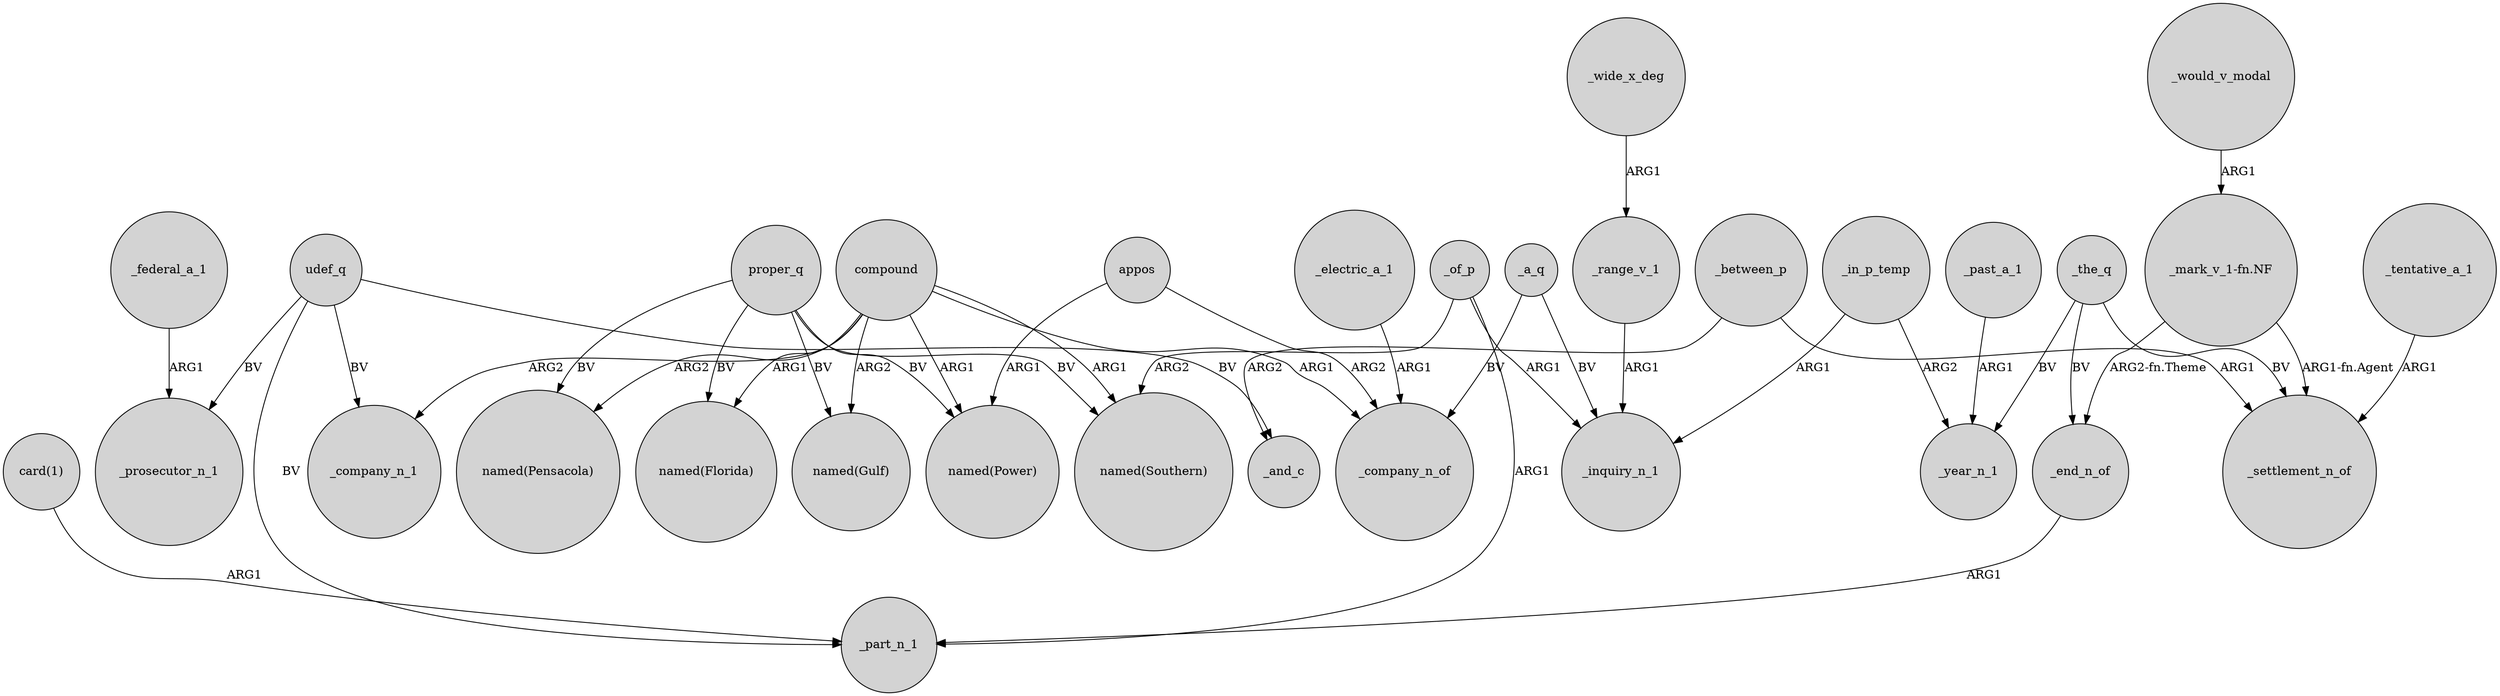 digraph {
	node [shape=circle style=filled]
	"card(1)" -> _part_n_1 [label=ARG1]
	_between_p -> _settlement_n_of [label=ARG1]
	compound -> "named(Power)" [label=ARG1]
	_a_q -> _inquiry_n_1 [label=BV]
	compound -> "named(Pensacola)" [label=ARG2]
	_would_v_modal -> "_mark_v_1-fn.NF" [label=ARG1]
	_range_v_1 -> _inquiry_n_1 [label=ARG1]
	compound -> "named(Gulf)" [label=ARG2]
	proper_q -> "named(Florida)" [label=BV]
	_the_q -> _end_n_of [label=BV]
	_of_p -> _inquiry_n_1 [label=ARG1]
	compound -> _company_n_1 [label=ARG2]
	appos -> "named(Power)" [label=ARG1]
	proper_q -> "named(Pensacola)" [label=BV]
	_of_p -> _part_n_1 [label=ARG1]
	udef_q -> _prosecutor_n_1 [label=BV]
	_tentative_a_1 -> _settlement_n_of [label=ARG1]
	_past_a_1 -> _year_n_1 [label=ARG1]
	compound -> "named(Southern)" [label=ARG1]
	_in_p_temp -> _year_n_1 [label=ARG2]
	compound -> _company_n_of [label=ARG1]
	_wide_x_deg -> _range_v_1 [label=ARG1]
	_the_q -> _settlement_n_of [label=BV]
	proper_q -> "named(Southern)" [label=BV]
	_end_n_of -> _part_n_1 [label=ARG1]
	"_mark_v_1-fn.NF" -> _end_n_of [label="ARG2-fn.Theme"]
	appos -> _company_n_of [label=ARG2]
	_between_p -> _and_c [label=ARG2]
	"_mark_v_1-fn.NF" -> _settlement_n_of [label="ARG1-fn.Agent"]
	_a_q -> _company_n_of [label=BV]
	_the_q -> _year_n_1 [label=BV]
	udef_q -> _part_n_1 [label=BV]
	_of_p -> "named(Southern)" [label=ARG2]
	_in_p_temp -> _inquiry_n_1 [label=ARG1]
	compound -> "named(Florida)" [label=ARG1]
	proper_q -> "named(Gulf)" [label=BV]
	proper_q -> "named(Power)" [label=BV]
	udef_q -> _and_c [label=BV]
	udef_q -> _company_n_1 [label=BV]
	_electric_a_1 -> _company_n_of [label=ARG1]
	_federal_a_1 -> _prosecutor_n_1 [label=ARG1]
}
